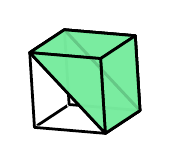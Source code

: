 % polymake for julian
% Sun Jul  8 17:40:35 2018
% unnamed

\begin{tikzpicture}[x  = {(0.9cm,-0.076cm)},
                    y  = {(-0.06cm,0.95cm)},
                    z  = {(-0.44cm,-0.29cm)},
                    scale = 0.5,
                    color = {lightgray}]


  % DEF POINTS
  \coordinate (v0_unnamed__1) at (1, 1, 1);
  \coordinate (v1_unnamed__1) at (1, 1, -1);
  \coordinate (v2_unnamed__1) at (1, -1, 1);
  \coordinate (v3_unnamed__1) at (-1, 1, 1);
  \coordinate (v4_unnamed__1) at (1, -1, -1);
  \coordinate (v5_unnamed__1) at (-1, 1, -1);
  \coordinate (v6_unnamed__1) at (-1, -1, 1);
  \coordinate (v7_unnamed__1) at (-1, -1, -1);


  % EDGES STYLE
  \definecolor{edgecolor_unnamed__1}{rgb}{ 0,0,0 }
  \tikzstyle{facestyle_unnamed__1} = [fill=none, fill opacity=0.85, preaction={draw=white, line cap=round, line width=1.5 pt}, draw=edgecolor_unnamed__1, line width=1 pt, line cap=round, line join=round]


  % FACES and EDGES and POINTS in the right order
  \draw[facestyle_unnamed__1] (v2_unnamed__1) -- (v6_unnamed__1) -- (v7_unnamed__1) -- (v4_unnamed__1) -- (v2_unnamed__1) -- cycle;
  \draw[facestyle_unnamed__1] (v7_unnamed__1) -- (v6_unnamed__1) -- (v3_unnamed__1) -- (v5_unnamed__1) -- (v7_unnamed__1) -- cycle;
  \draw[facestyle_unnamed__1] (v7_unnamed__1) -- (v5_unnamed__1) -- (v1_unnamed__1) -- (v4_unnamed__1) -- (v7_unnamed__1) -- cycle;


  %POINTS


  %FACETS
  \draw[facestyle_unnamed__1] (v5_unnamed__1) -- (v3_unnamed__1) -- (v0_unnamed__1) -- (v1_unnamed__1) -- (v5_unnamed__1) -- cycle;


  %POINTS


  %FACETS
  \draw[facestyle_unnamed__1] (v0_unnamed__1) -- (v2_unnamed__1) -- (v4_unnamed__1) -- (v1_unnamed__1) -- (v0_unnamed__1) -- cycle;


  %POINTS


  %FACETS
  \draw[facestyle_unnamed__1] (v3_unnamed__1) -- (v6_unnamed__1) -- (v2_unnamed__1) -- (v0_unnamed__1) -- (v3_unnamed__1) -- cycle;


  %POINTS


  %FACETS

  % DEF POINTS
  \coordinate (v0_unnamed__2) at (1, 1, 1);
  \coordinate (v1_unnamed__2) at (1, 1, -1);
  \coordinate (v2_unnamed__2) at (1, -1, 1);
  \coordinate (v3_unnamed__2) at (-1, 1, 1);
  \coordinate (v4_unnamed__2) at (1, -1, -1);
  \coordinate (v5_unnamed__2) at (-1, 1, -1);


  % EDGES STYLE
  \definecolor{edgecolor_unnamed__2}{rgb}{ 0,0,0 }

  % FACES STYLE
  \definecolor{facetcolor_unnamed__2}{rgb}{ 0.467,0.925,0.62 }

  \tikzstyle{facestyle_unnamed__2} = [fill=facetcolor_unnamed__2, fill opacity=0.85, draw=edgecolor_unnamed__2, line width=1 pt, line cap=round, line join=round]


  % FACES and EDGES and POINTS in the right order
  \draw[facestyle_unnamed__2] (v2_unnamed__2) -- (v3_unnamed__2) -- (v5_unnamed__2) -- (v4_unnamed__2) -- (v2_unnamed__2) -- cycle;
  \draw[facestyle_unnamed__2] (v5_unnamed__2) -- (v1_unnamed__2) -- (v4_unnamed__2) -- (v5_unnamed__2) -- cycle;
  \draw[facestyle_unnamed__2] (v5_unnamed__2) -- (v3_unnamed__2) -- (v0_unnamed__2) -- (v1_unnamed__2) -- (v5_unnamed__2) -- cycle;


  %POINTS


  %FACETS
  \draw[facestyle_unnamed__2] (v1_unnamed__2) -- (v0_unnamed__2) -- (v2_unnamed__2) -- (v4_unnamed__2) -- (v1_unnamed__2) -- cycle;


  %POINTS


  %FACETS
  \draw[facestyle_unnamed__2] (v0_unnamed__2) -- (v3_unnamed__2) -- (v2_unnamed__2) -- (v0_unnamed__2) -- cycle;


  %POINTS


  %FACETS

\end{tikzpicture}
